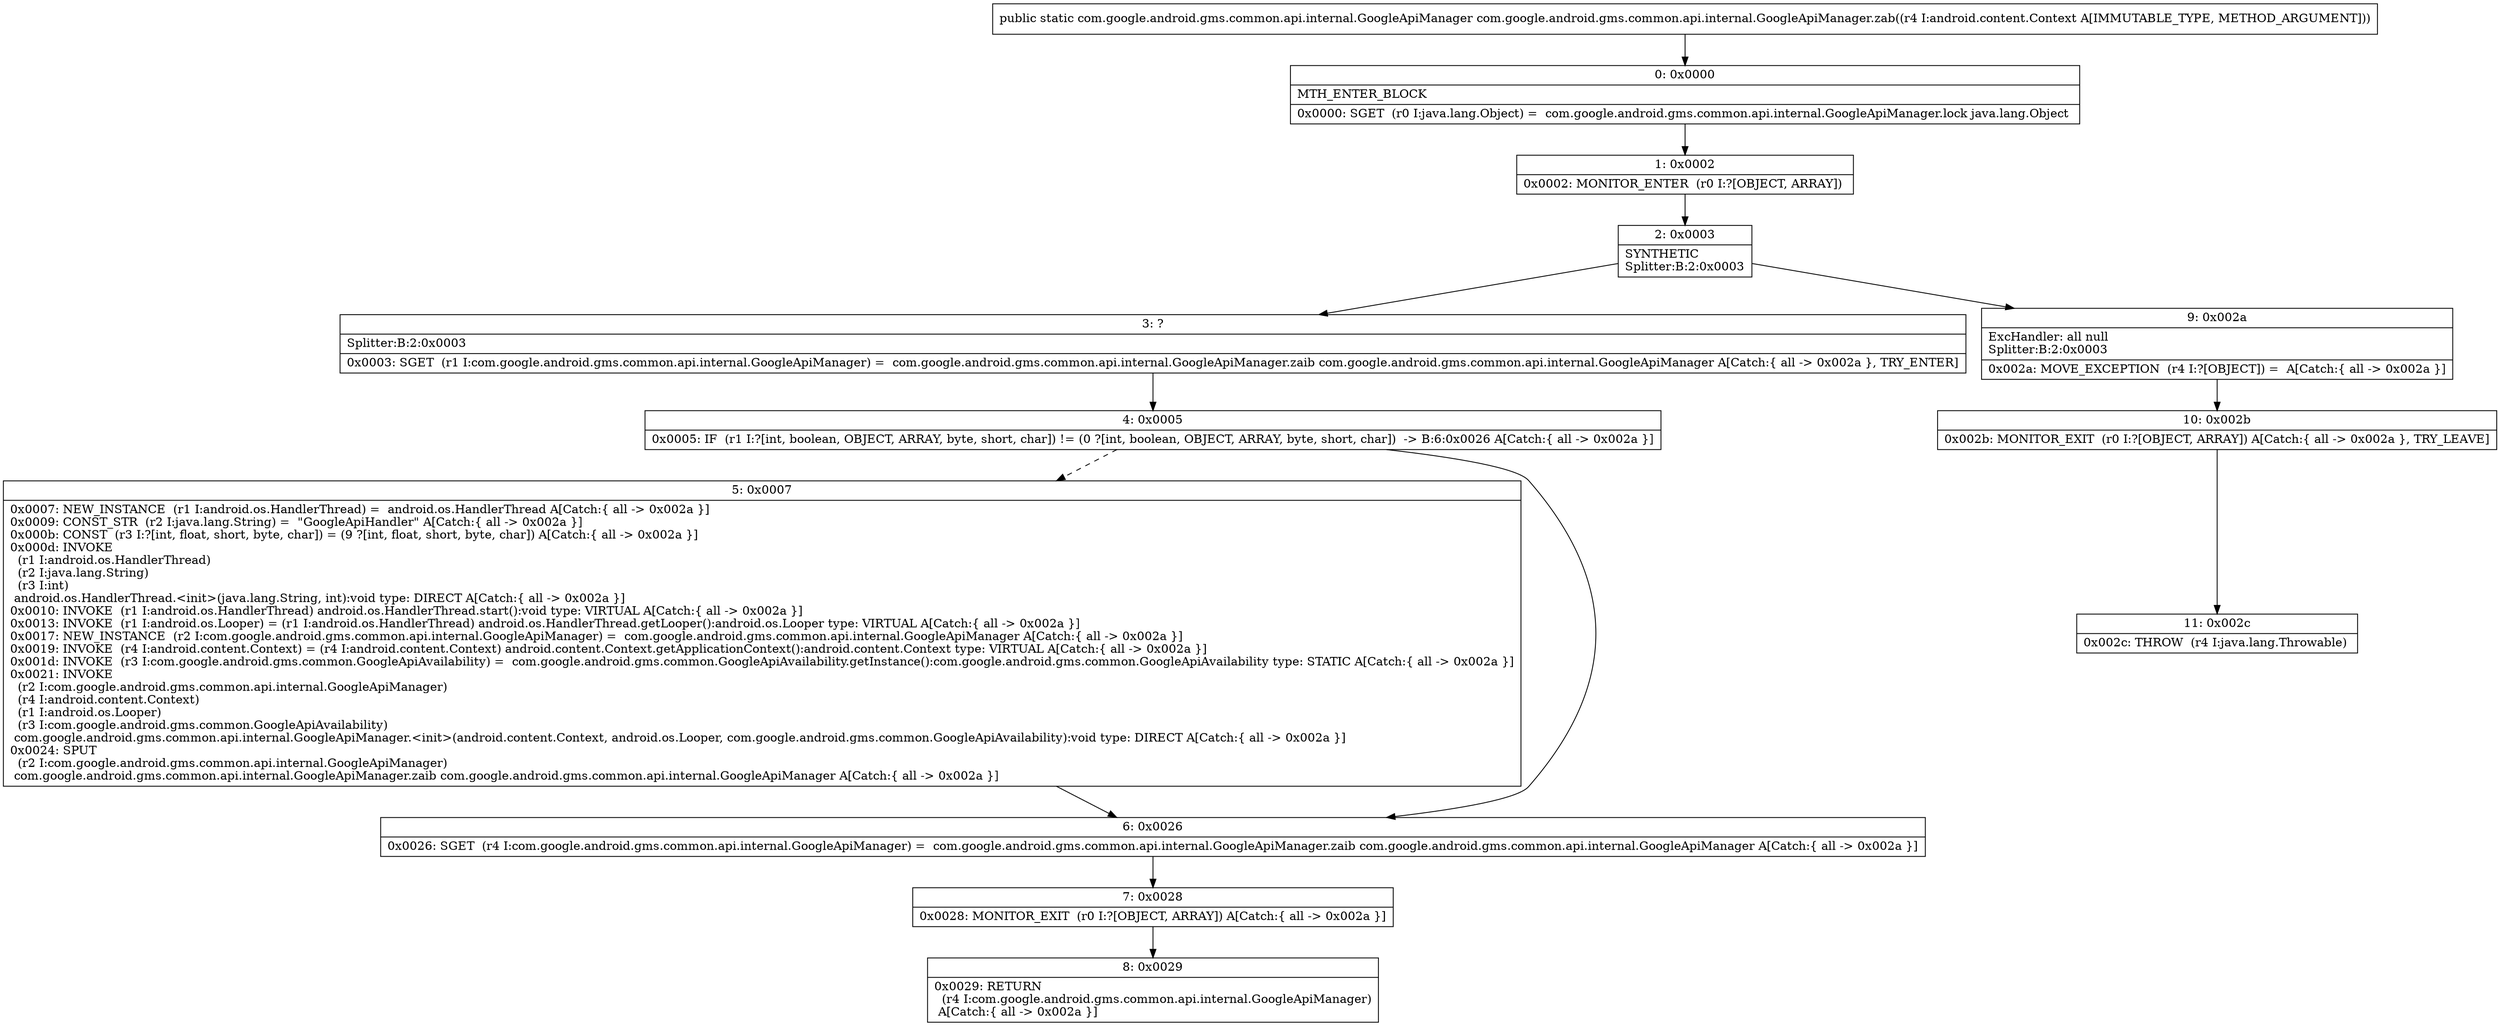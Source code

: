 digraph "CFG forcom.google.android.gms.common.api.internal.GoogleApiManager.zab(Landroid\/content\/Context;)Lcom\/google\/android\/gms\/common\/api\/internal\/GoogleApiManager;" {
Node_0 [shape=record,label="{0\:\ 0x0000|MTH_ENTER_BLOCK\l|0x0000: SGET  (r0 I:java.lang.Object) =  com.google.android.gms.common.api.internal.GoogleApiManager.lock java.lang.Object \l}"];
Node_1 [shape=record,label="{1\:\ 0x0002|0x0002: MONITOR_ENTER  (r0 I:?[OBJECT, ARRAY]) \l}"];
Node_2 [shape=record,label="{2\:\ 0x0003|SYNTHETIC\lSplitter:B:2:0x0003\l}"];
Node_3 [shape=record,label="{3\:\ ?|Splitter:B:2:0x0003\l|0x0003: SGET  (r1 I:com.google.android.gms.common.api.internal.GoogleApiManager) =  com.google.android.gms.common.api.internal.GoogleApiManager.zaib com.google.android.gms.common.api.internal.GoogleApiManager A[Catch:\{ all \-\> 0x002a \}, TRY_ENTER]\l}"];
Node_4 [shape=record,label="{4\:\ 0x0005|0x0005: IF  (r1 I:?[int, boolean, OBJECT, ARRAY, byte, short, char]) != (0 ?[int, boolean, OBJECT, ARRAY, byte, short, char])  \-\> B:6:0x0026 A[Catch:\{ all \-\> 0x002a \}]\l}"];
Node_5 [shape=record,label="{5\:\ 0x0007|0x0007: NEW_INSTANCE  (r1 I:android.os.HandlerThread) =  android.os.HandlerThread A[Catch:\{ all \-\> 0x002a \}]\l0x0009: CONST_STR  (r2 I:java.lang.String) =  \"GoogleApiHandler\" A[Catch:\{ all \-\> 0x002a \}]\l0x000b: CONST  (r3 I:?[int, float, short, byte, char]) = (9 ?[int, float, short, byte, char]) A[Catch:\{ all \-\> 0x002a \}]\l0x000d: INVOKE  \l  (r1 I:android.os.HandlerThread)\l  (r2 I:java.lang.String)\l  (r3 I:int)\l android.os.HandlerThread.\<init\>(java.lang.String, int):void type: DIRECT A[Catch:\{ all \-\> 0x002a \}]\l0x0010: INVOKE  (r1 I:android.os.HandlerThread) android.os.HandlerThread.start():void type: VIRTUAL A[Catch:\{ all \-\> 0x002a \}]\l0x0013: INVOKE  (r1 I:android.os.Looper) = (r1 I:android.os.HandlerThread) android.os.HandlerThread.getLooper():android.os.Looper type: VIRTUAL A[Catch:\{ all \-\> 0x002a \}]\l0x0017: NEW_INSTANCE  (r2 I:com.google.android.gms.common.api.internal.GoogleApiManager) =  com.google.android.gms.common.api.internal.GoogleApiManager A[Catch:\{ all \-\> 0x002a \}]\l0x0019: INVOKE  (r4 I:android.content.Context) = (r4 I:android.content.Context) android.content.Context.getApplicationContext():android.content.Context type: VIRTUAL A[Catch:\{ all \-\> 0x002a \}]\l0x001d: INVOKE  (r3 I:com.google.android.gms.common.GoogleApiAvailability) =  com.google.android.gms.common.GoogleApiAvailability.getInstance():com.google.android.gms.common.GoogleApiAvailability type: STATIC A[Catch:\{ all \-\> 0x002a \}]\l0x0021: INVOKE  \l  (r2 I:com.google.android.gms.common.api.internal.GoogleApiManager)\l  (r4 I:android.content.Context)\l  (r1 I:android.os.Looper)\l  (r3 I:com.google.android.gms.common.GoogleApiAvailability)\l com.google.android.gms.common.api.internal.GoogleApiManager.\<init\>(android.content.Context, android.os.Looper, com.google.android.gms.common.GoogleApiAvailability):void type: DIRECT A[Catch:\{ all \-\> 0x002a \}]\l0x0024: SPUT  \l  (r2 I:com.google.android.gms.common.api.internal.GoogleApiManager)\l com.google.android.gms.common.api.internal.GoogleApiManager.zaib com.google.android.gms.common.api.internal.GoogleApiManager A[Catch:\{ all \-\> 0x002a \}]\l}"];
Node_6 [shape=record,label="{6\:\ 0x0026|0x0026: SGET  (r4 I:com.google.android.gms.common.api.internal.GoogleApiManager) =  com.google.android.gms.common.api.internal.GoogleApiManager.zaib com.google.android.gms.common.api.internal.GoogleApiManager A[Catch:\{ all \-\> 0x002a \}]\l}"];
Node_7 [shape=record,label="{7\:\ 0x0028|0x0028: MONITOR_EXIT  (r0 I:?[OBJECT, ARRAY]) A[Catch:\{ all \-\> 0x002a \}]\l}"];
Node_8 [shape=record,label="{8\:\ 0x0029|0x0029: RETURN  \l  (r4 I:com.google.android.gms.common.api.internal.GoogleApiManager)\l A[Catch:\{ all \-\> 0x002a \}]\l}"];
Node_9 [shape=record,label="{9\:\ 0x002a|ExcHandler: all null\lSplitter:B:2:0x0003\l|0x002a: MOVE_EXCEPTION  (r4 I:?[OBJECT]) =  A[Catch:\{ all \-\> 0x002a \}]\l}"];
Node_10 [shape=record,label="{10\:\ 0x002b|0x002b: MONITOR_EXIT  (r0 I:?[OBJECT, ARRAY]) A[Catch:\{ all \-\> 0x002a \}, TRY_LEAVE]\l}"];
Node_11 [shape=record,label="{11\:\ 0x002c|0x002c: THROW  (r4 I:java.lang.Throwable) \l}"];
MethodNode[shape=record,label="{public static com.google.android.gms.common.api.internal.GoogleApiManager com.google.android.gms.common.api.internal.GoogleApiManager.zab((r4 I:android.content.Context A[IMMUTABLE_TYPE, METHOD_ARGUMENT])) }"];
MethodNode -> Node_0;
Node_0 -> Node_1;
Node_1 -> Node_2;
Node_2 -> Node_3;
Node_2 -> Node_9;
Node_3 -> Node_4;
Node_4 -> Node_5[style=dashed];
Node_4 -> Node_6;
Node_5 -> Node_6;
Node_6 -> Node_7;
Node_7 -> Node_8;
Node_9 -> Node_10;
Node_10 -> Node_11;
}


